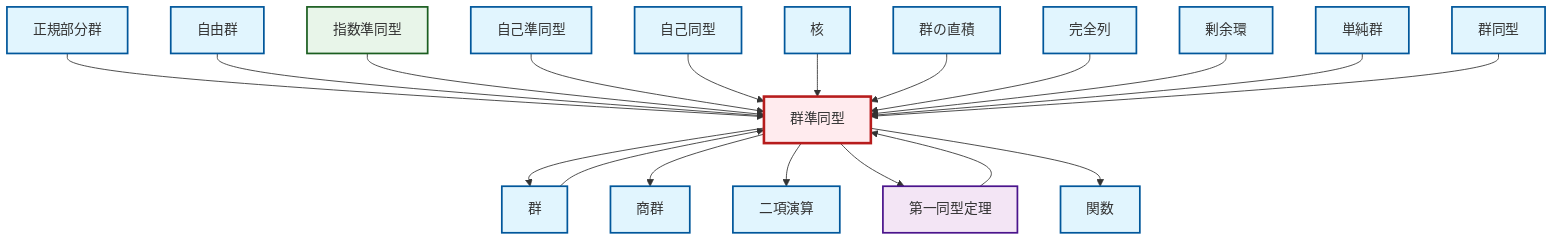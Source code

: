 graph TD
    classDef definition fill:#e1f5fe,stroke:#01579b,stroke-width:2px
    classDef theorem fill:#f3e5f5,stroke:#4a148c,stroke-width:2px
    classDef axiom fill:#fff3e0,stroke:#e65100,stroke-width:2px
    classDef example fill:#e8f5e9,stroke:#1b5e20,stroke-width:2px
    classDef current fill:#ffebee,stroke:#b71c1c,stroke-width:3px
    def-function["関数"]:::definition
    def-direct-product["群の直積"]:::definition
    def-quotient-ring["剰余環"]:::definition
    def-homomorphism["群準同型"]:::definition
    def-automorphism["自己同型"]:::definition
    def-kernel["核"]:::definition
    thm-first-isomorphism["第一同型定理"]:::theorem
    def-free-group["自由群"]:::definition
    def-normal-subgroup["正規部分群"]:::definition
    def-isomorphism["群同型"]:::definition
    def-exact-sequence["完全列"]:::definition
    def-group["群"]:::definition
    def-quotient-group["商群"]:::definition
    def-binary-operation["二項演算"]:::definition
    def-simple-group["単純群"]:::definition
    def-endomorphism["自己準同型"]:::definition
    ex-exponential-homomorphism["指数準同型"]:::example
    def-group --> def-homomorphism
    def-normal-subgroup --> def-homomorphism
    def-homomorphism --> def-group
    def-free-group --> def-homomorphism
    def-homomorphism --> def-quotient-group
    def-homomorphism --> def-binary-operation
    ex-exponential-homomorphism --> def-homomorphism
    def-homomorphism --> thm-first-isomorphism
    thm-first-isomorphism --> def-homomorphism
    def-endomorphism --> def-homomorphism
    def-automorphism --> def-homomorphism
    def-kernel --> def-homomorphism
    def-direct-product --> def-homomorphism
    def-homomorphism --> def-function
    def-exact-sequence --> def-homomorphism
    def-quotient-ring --> def-homomorphism
    def-simple-group --> def-homomorphism
    def-isomorphism --> def-homomorphism
    class def-homomorphism current